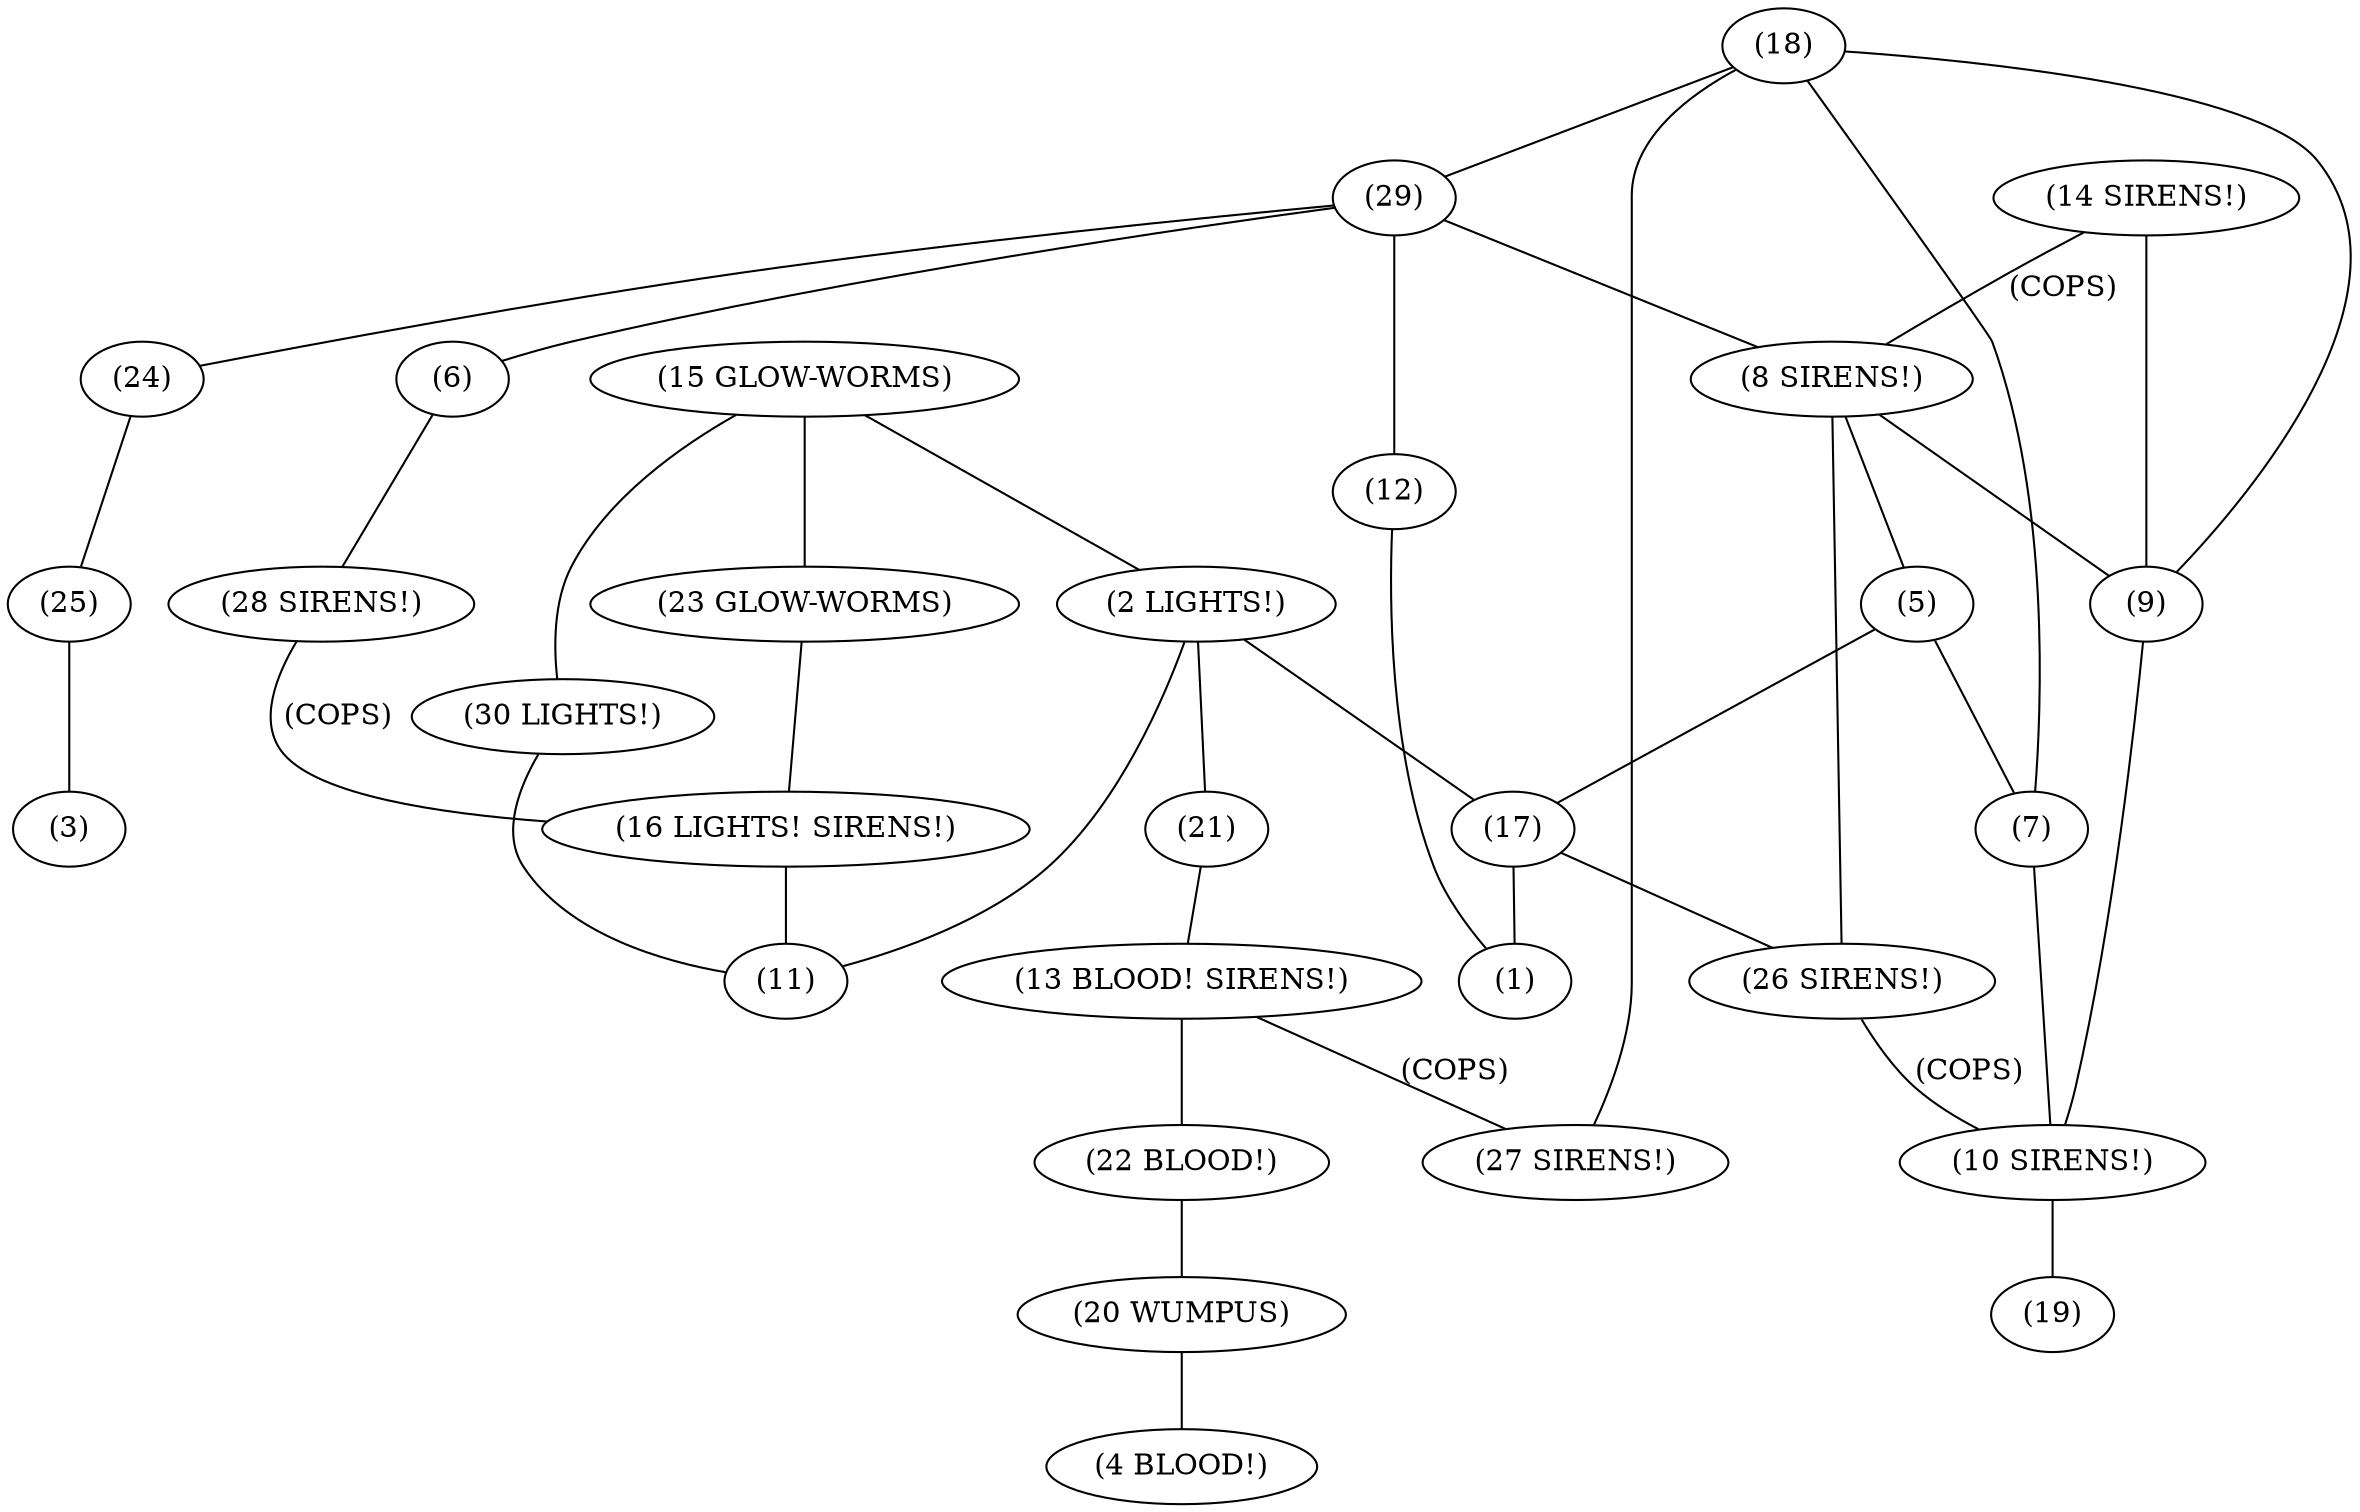 graph{
1[label="(1)"];
2[label="(2 LIGHTS!)"];
3[label="(3)"];
4[label="(4 BLOOD!)"];
5[label="(5)"];
6[label="(6)"];
7[label="(7)"];
8[label="(8 SIRENS!)"];
9[label="(9)"];
10[label="(10 SIRENS!)"];
11[label="(11)"];
12[label="(12)"];
13[label="(13 BLOOD! SIRENS!)"];
14[label="(14 SIRENS!)"];
15[label="(15 GLOW-WORMS)"];
16[label="(16 LIGHTS! SIRENS!)"];
17[label="(17)"];
18[label="(18)"];
19[label="(19)"];
20[label="(20 WUMPUS)"];
21[label="(21)"];
22[label="(22 BLOOD!)"];
23[label="(23 GLOW-WORMS)"];
24[label="(24)"];
25[label="(25)"];
26[label="(26 SIRENS!)"];
27[label="(27 SIRENS!)"];
28[label="(28 SIRENS!)"];
29[label="(29)"];
30[label="(30 LIGHTS!)"];
25--3[label=""];
10--19[label=""];
30--11[label=""];
26--10[label="(COPS)"];
12--1[label=""];
16--11[label=""];
20--4[label=""];
22--20[label=""];
13--27[label="(COPS)"];
13--22[label=""];
21--13[label=""];
9--10[label=""];
17--26[label=""];
17--1[label=""];
7--10[label=""];
5--17[label=""];
5--7[label=""];
2--11[label=""];
2--21[label=""];
2--17[label=""];
23--16[label=""];
15--30[label=""];
15--2[label=""];
15--23[label=""];
28--16[label="(COPS)"];
6--28[label=""];
8--26[label=""];
8--5[label=""];
8--9[label=""];
14--9[label=""];
14--8[label="(COPS)"];
24--25[label=""];
29--6[label=""];
29--12[label=""];
29--8[label=""];
29--24[label=""];
18--9[label=""];
18--7[label=""];
18--27[label=""];
18--29[label=""];}